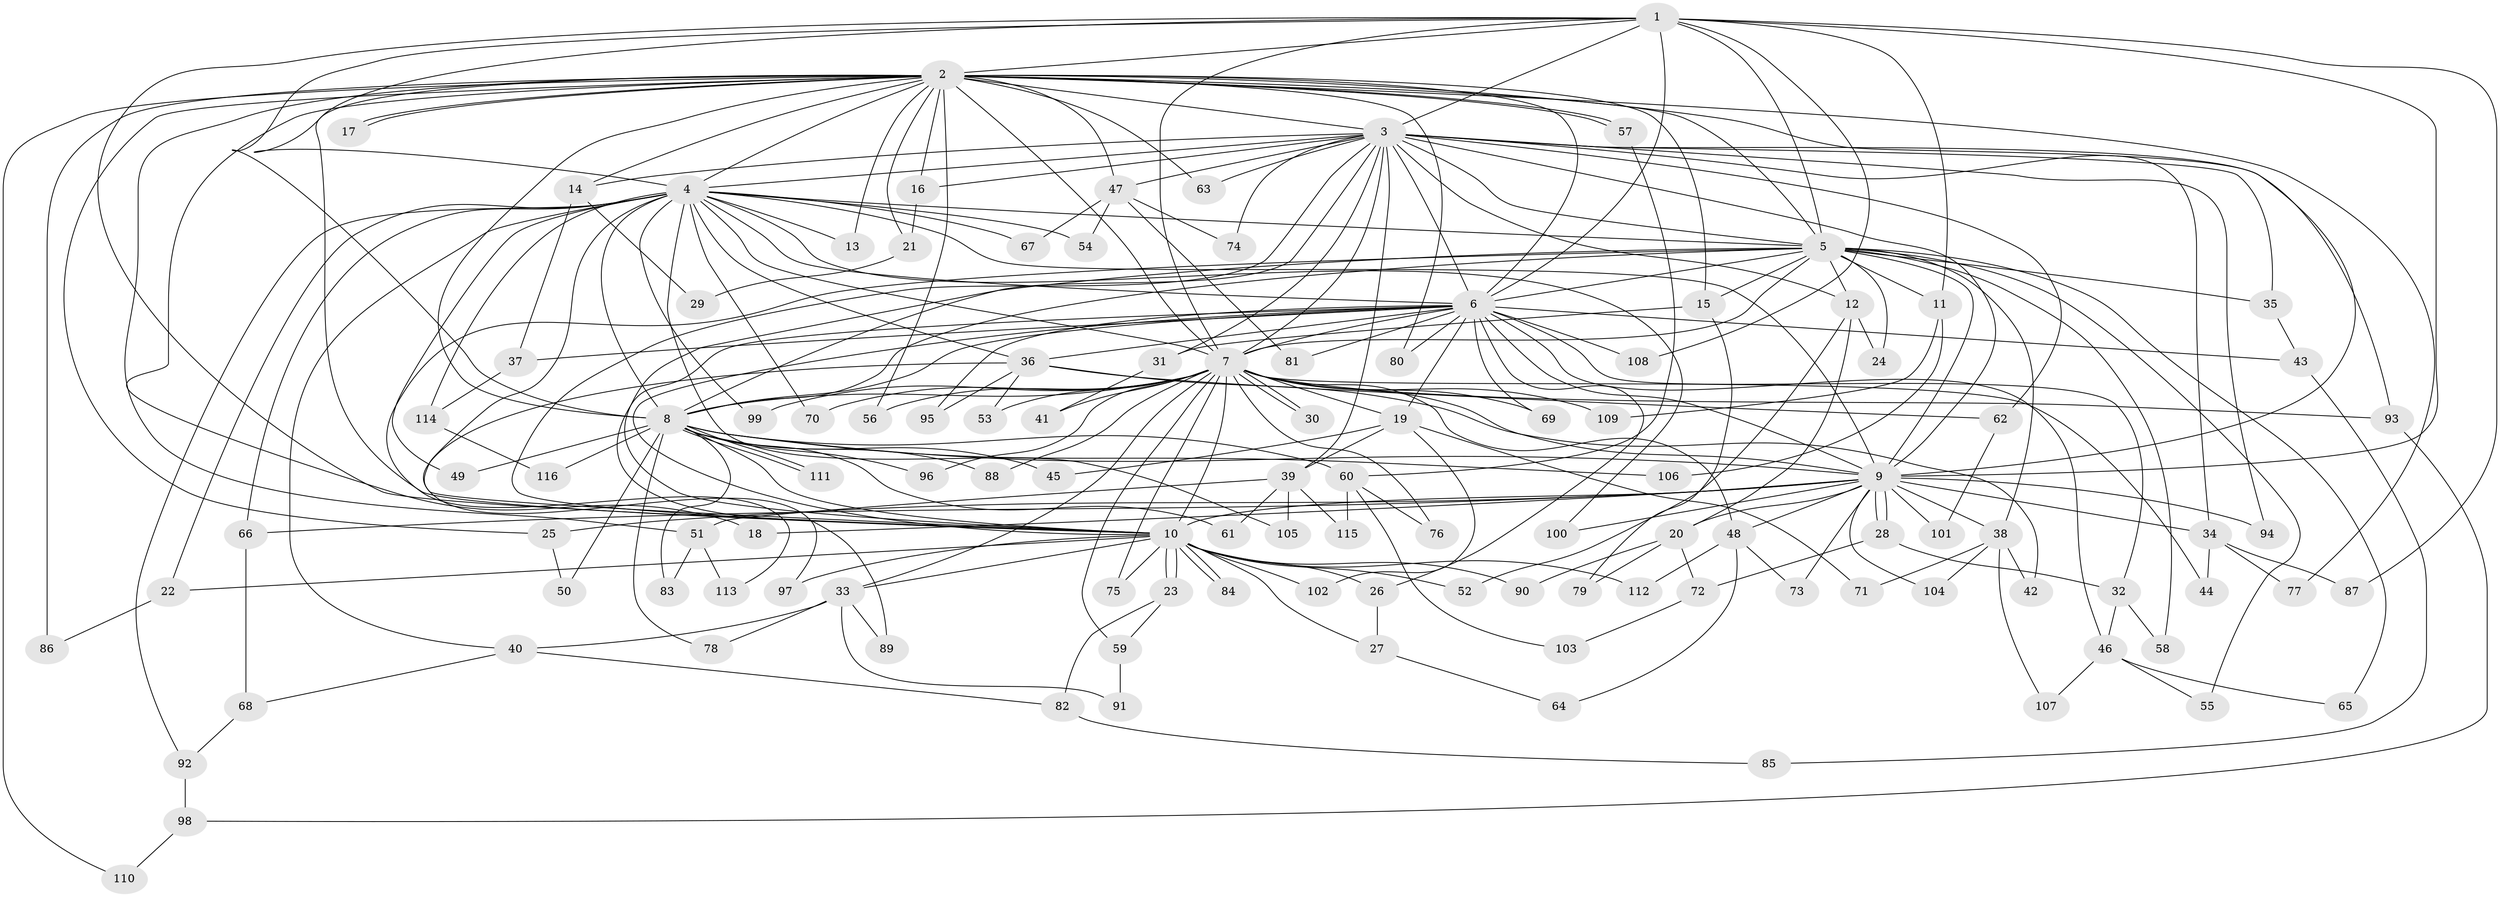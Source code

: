 // Generated by graph-tools (version 1.1) at 2025/44/03/09/25 04:44:15]
// undirected, 116 vertices, 257 edges
graph export_dot {
graph [start="1"]
  node [color=gray90,style=filled];
  1;
  2;
  3;
  4;
  5;
  6;
  7;
  8;
  9;
  10;
  11;
  12;
  13;
  14;
  15;
  16;
  17;
  18;
  19;
  20;
  21;
  22;
  23;
  24;
  25;
  26;
  27;
  28;
  29;
  30;
  31;
  32;
  33;
  34;
  35;
  36;
  37;
  38;
  39;
  40;
  41;
  42;
  43;
  44;
  45;
  46;
  47;
  48;
  49;
  50;
  51;
  52;
  53;
  54;
  55;
  56;
  57;
  58;
  59;
  60;
  61;
  62;
  63;
  64;
  65;
  66;
  67;
  68;
  69;
  70;
  71;
  72;
  73;
  74;
  75;
  76;
  77;
  78;
  79;
  80;
  81;
  82;
  83;
  84;
  85;
  86;
  87;
  88;
  89;
  90;
  91;
  92;
  93;
  94;
  95;
  96;
  97;
  98;
  99;
  100;
  101;
  102;
  103;
  104;
  105;
  106;
  107;
  108;
  109;
  110;
  111;
  112;
  113;
  114;
  115;
  116;
  1 -- 2;
  1 -- 3;
  1 -- 4;
  1 -- 5;
  1 -- 6;
  1 -- 7;
  1 -- 8;
  1 -- 9;
  1 -- 10;
  1 -- 11;
  1 -- 87;
  1 -- 108;
  2 -- 3;
  2 -- 4;
  2 -- 5;
  2 -- 6;
  2 -- 7;
  2 -- 8;
  2 -- 9;
  2 -- 10;
  2 -- 13;
  2 -- 14;
  2 -- 15;
  2 -- 16;
  2 -- 17;
  2 -- 17;
  2 -- 18;
  2 -- 21;
  2 -- 25;
  2 -- 47;
  2 -- 51;
  2 -- 56;
  2 -- 57;
  2 -- 57;
  2 -- 63;
  2 -- 77;
  2 -- 80;
  2 -- 86;
  2 -- 110;
  3 -- 4;
  3 -- 5;
  3 -- 6;
  3 -- 7;
  3 -- 8;
  3 -- 9;
  3 -- 10;
  3 -- 12;
  3 -- 14;
  3 -- 16;
  3 -- 31;
  3 -- 34;
  3 -- 35;
  3 -- 39;
  3 -- 47;
  3 -- 62;
  3 -- 63;
  3 -- 74;
  3 -- 93;
  3 -- 94;
  4 -- 5;
  4 -- 6;
  4 -- 7;
  4 -- 8;
  4 -- 9;
  4 -- 10;
  4 -- 13;
  4 -- 22;
  4 -- 36;
  4 -- 40;
  4 -- 49;
  4 -- 54;
  4 -- 66;
  4 -- 67;
  4 -- 70;
  4 -- 92;
  4 -- 99;
  4 -- 100;
  4 -- 105;
  4 -- 114;
  5 -- 6;
  5 -- 7;
  5 -- 8;
  5 -- 9;
  5 -- 10;
  5 -- 11;
  5 -- 12;
  5 -- 15;
  5 -- 24;
  5 -- 35;
  5 -- 38;
  5 -- 55;
  5 -- 58;
  5 -- 65;
  5 -- 113;
  6 -- 7;
  6 -- 8;
  6 -- 9;
  6 -- 10;
  6 -- 19;
  6 -- 26;
  6 -- 32;
  6 -- 36;
  6 -- 37;
  6 -- 43;
  6 -- 46;
  6 -- 69;
  6 -- 80;
  6 -- 81;
  6 -- 89;
  6 -- 95;
  6 -- 108;
  7 -- 8;
  7 -- 9;
  7 -- 10;
  7 -- 19;
  7 -- 30;
  7 -- 30;
  7 -- 33;
  7 -- 41;
  7 -- 44;
  7 -- 48;
  7 -- 53;
  7 -- 56;
  7 -- 59;
  7 -- 69;
  7 -- 70;
  7 -- 75;
  7 -- 76;
  7 -- 88;
  7 -- 93;
  7 -- 96;
  7 -- 99;
  7 -- 109;
  8 -- 9;
  8 -- 10;
  8 -- 45;
  8 -- 49;
  8 -- 50;
  8 -- 60;
  8 -- 61;
  8 -- 78;
  8 -- 83;
  8 -- 88;
  8 -- 96;
  8 -- 106;
  8 -- 111;
  8 -- 111;
  8 -- 116;
  9 -- 10;
  9 -- 18;
  9 -- 20;
  9 -- 25;
  9 -- 28;
  9 -- 28;
  9 -- 34;
  9 -- 38;
  9 -- 48;
  9 -- 66;
  9 -- 73;
  9 -- 94;
  9 -- 100;
  9 -- 101;
  9 -- 104;
  10 -- 22;
  10 -- 23;
  10 -- 23;
  10 -- 26;
  10 -- 27;
  10 -- 33;
  10 -- 52;
  10 -- 75;
  10 -- 84;
  10 -- 84;
  10 -- 90;
  10 -- 97;
  10 -- 102;
  10 -- 112;
  11 -- 106;
  11 -- 109;
  12 -- 20;
  12 -- 24;
  12 -- 52;
  14 -- 29;
  14 -- 37;
  15 -- 31;
  15 -- 79;
  16 -- 21;
  19 -- 39;
  19 -- 45;
  19 -- 71;
  19 -- 102;
  20 -- 72;
  20 -- 79;
  20 -- 90;
  21 -- 29;
  22 -- 86;
  23 -- 59;
  23 -- 82;
  25 -- 50;
  26 -- 27;
  27 -- 64;
  28 -- 32;
  28 -- 72;
  31 -- 41;
  32 -- 46;
  32 -- 58;
  33 -- 40;
  33 -- 78;
  33 -- 89;
  33 -- 91;
  34 -- 44;
  34 -- 77;
  34 -- 87;
  35 -- 43;
  36 -- 42;
  36 -- 53;
  36 -- 62;
  36 -- 95;
  36 -- 97;
  37 -- 114;
  38 -- 42;
  38 -- 71;
  38 -- 104;
  38 -- 107;
  39 -- 51;
  39 -- 61;
  39 -- 105;
  39 -- 115;
  40 -- 68;
  40 -- 82;
  43 -- 85;
  46 -- 55;
  46 -- 65;
  46 -- 107;
  47 -- 54;
  47 -- 67;
  47 -- 74;
  47 -- 81;
  48 -- 64;
  48 -- 73;
  48 -- 112;
  51 -- 83;
  51 -- 113;
  57 -- 60;
  59 -- 91;
  60 -- 76;
  60 -- 103;
  60 -- 115;
  62 -- 101;
  66 -- 68;
  68 -- 92;
  72 -- 103;
  82 -- 85;
  92 -- 98;
  93 -- 98;
  98 -- 110;
  114 -- 116;
}
